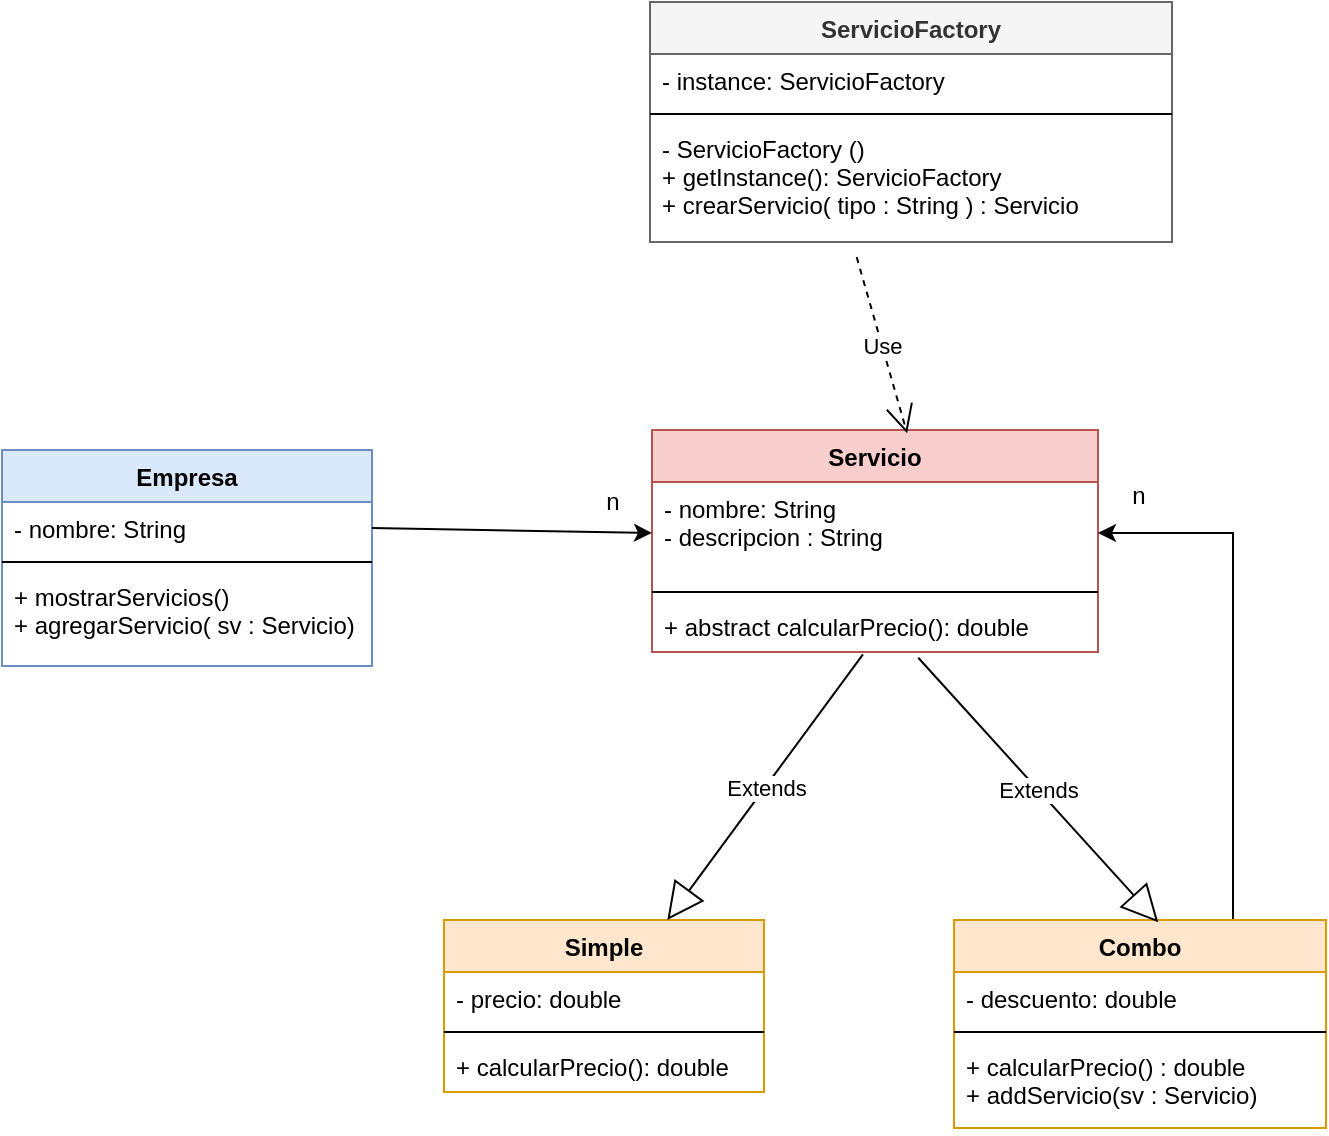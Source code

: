 <mxfile version="15.4.0" type="device"><diagram id="tWKvwZj-RaQS3X95Z_DN" name="Página-1"><mxGraphModel dx="1477" dy="1033" grid="0" gridSize="10" guides="1" tooltips="1" connect="1" arrows="1" fold="1" page="0" pageScale="1" pageWidth="827" pageHeight="1169" math="0" shadow="0"><root><mxCell id="0"/><mxCell id="1" parent="0"/><mxCell id="0Zl73gPqKe6QzX8oHSXO-1" value="Empresa" style="swimlane;fontStyle=1;align=center;verticalAlign=top;childLayout=stackLayout;horizontal=1;startSize=26;horizontalStack=0;resizeParent=1;resizeParentMax=0;resizeLast=0;collapsible=1;marginBottom=0;fillColor=#dae8fc;strokeColor=#6c8ebf;" vertex="1" parent="1"><mxGeometry x="-116" y="80" width="185" height="108" as="geometry"/></mxCell><mxCell id="0Zl73gPqKe6QzX8oHSXO-2" value="- nombre: String" style="text;strokeColor=none;fillColor=none;align=left;verticalAlign=top;spacingLeft=4;spacingRight=4;overflow=hidden;rotatable=0;points=[[0,0.5],[1,0.5]];portConstraint=eastwest;" vertex="1" parent="0Zl73gPqKe6QzX8oHSXO-1"><mxGeometry y="26" width="185" height="26" as="geometry"/></mxCell><mxCell id="0Zl73gPqKe6QzX8oHSXO-3" value="" style="line;strokeWidth=1;fillColor=none;align=left;verticalAlign=middle;spacingTop=-1;spacingLeft=3;spacingRight=3;rotatable=0;labelPosition=right;points=[];portConstraint=eastwest;" vertex="1" parent="0Zl73gPqKe6QzX8oHSXO-1"><mxGeometry y="52" width="185" height="8" as="geometry"/></mxCell><mxCell id="0Zl73gPqKe6QzX8oHSXO-4" value="+ mostrarServicios()&#10;+ agregarServicio( sv : Servicio)" style="text;strokeColor=none;fillColor=none;align=left;verticalAlign=top;spacingLeft=4;spacingRight=4;overflow=hidden;rotatable=0;points=[[0,0.5],[1,0.5]];portConstraint=eastwest;" vertex="1" parent="0Zl73gPqKe6QzX8oHSXO-1"><mxGeometry y="60" width="185" height="48" as="geometry"/></mxCell><mxCell id="0Zl73gPqKe6QzX8oHSXO-5" value="Servicio" style="swimlane;fontStyle=1;align=center;verticalAlign=top;childLayout=stackLayout;horizontal=1;startSize=26;horizontalStack=0;resizeParent=1;resizeParentMax=0;resizeLast=0;collapsible=1;marginBottom=0;fillColor=#f8cecc;strokeColor=#b85450;" vertex="1" parent="1"><mxGeometry x="209" y="70" width="223" height="111" as="geometry"/></mxCell><mxCell id="0Zl73gPqKe6QzX8oHSXO-6" value="- nombre: String&#10;- descripcion : String" style="text;strokeColor=none;fillColor=none;align=left;verticalAlign=top;spacingLeft=4;spacingRight=4;overflow=hidden;rotatable=0;points=[[0,0.5],[1,0.5]];portConstraint=eastwest;" vertex="1" parent="0Zl73gPqKe6QzX8oHSXO-5"><mxGeometry y="26" width="223" height="51" as="geometry"/></mxCell><mxCell id="0Zl73gPqKe6QzX8oHSXO-7" value="" style="line;strokeWidth=1;fillColor=none;align=left;verticalAlign=middle;spacingTop=-1;spacingLeft=3;spacingRight=3;rotatable=0;labelPosition=right;points=[];portConstraint=eastwest;" vertex="1" parent="0Zl73gPqKe6QzX8oHSXO-5"><mxGeometry y="77" width="223" height="8" as="geometry"/></mxCell><mxCell id="0Zl73gPqKe6QzX8oHSXO-8" value="+ abstract calcularPrecio(): double" style="text;strokeColor=none;fillColor=none;align=left;verticalAlign=top;spacingLeft=4;spacingRight=4;overflow=hidden;rotatable=0;points=[[0,0.5],[1,0.5]];portConstraint=eastwest;" vertex="1" parent="0Zl73gPqKe6QzX8oHSXO-5"><mxGeometry y="85" width="223" height="26" as="geometry"/></mxCell><mxCell id="0Zl73gPqKe6QzX8oHSXO-9" value="Simple" style="swimlane;fontStyle=1;align=center;verticalAlign=top;childLayout=stackLayout;horizontal=1;startSize=26;horizontalStack=0;resizeParent=1;resizeParentMax=0;resizeLast=0;collapsible=1;marginBottom=0;fillColor=#ffe6cc;strokeColor=#d79b00;" vertex="1" parent="1"><mxGeometry x="105" y="315" width="160" height="86" as="geometry"/></mxCell><mxCell id="0Zl73gPqKe6QzX8oHSXO-10" value="- precio: double" style="text;strokeColor=none;fillColor=none;align=left;verticalAlign=top;spacingLeft=4;spacingRight=4;overflow=hidden;rotatable=0;points=[[0,0.5],[1,0.5]];portConstraint=eastwest;" vertex="1" parent="0Zl73gPqKe6QzX8oHSXO-9"><mxGeometry y="26" width="160" height="26" as="geometry"/></mxCell><mxCell id="0Zl73gPqKe6QzX8oHSXO-11" value="" style="line;strokeWidth=1;fillColor=none;align=left;verticalAlign=middle;spacingTop=-1;spacingLeft=3;spacingRight=3;rotatable=0;labelPosition=right;points=[];portConstraint=eastwest;" vertex="1" parent="0Zl73gPqKe6QzX8oHSXO-9"><mxGeometry y="52" width="160" height="8" as="geometry"/></mxCell><mxCell id="0Zl73gPqKe6QzX8oHSXO-12" value="+ calcularPrecio(): double" style="text;strokeColor=none;fillColor=none;align=left;verticalAlign=top;spacingLeft=4;spacingRight=4;overflow=hidden;rotatable=0;points=[[0,0.5],[1,0.5]];portConstraint=eastwest;" vertex="1" parent="0Zl73gPqKe6QzX8oHSXO-9"><mxGeometry y="60" width="160" height="26" as="geometry"/></mxCell><mxCell id="0Zl73gPqKe6QzX8oHSXO-25" style="edgeStyle=orthogonalEdgeStyle;rounded=0;orthogonalLoop=1;jettySize=auto;html=1;exitX=0.75;exitY=0;exitDx=0;exitDy=0;entryX=1;entryY=0.5;entryDx=0;entryDy=0;" edge="1" parent="1" source="0Zl73gPqKe6QzX8oHSXO-13" target="0Zl73gPqKe6QzX8oHSXO-6"><mxGeometry relative="1" as="geometry"/></mxCell><mxCell id="0Zl73gPqKe6QzX8oHSXO-13" value="Combo" style="swimlane;fontStyle=1;align=center;verticalAlign=top;childLayout=stackLayout;horizontal=1;startSize=26;horizontalStack=0;resizeParent=1;resizeParentMax=0;resizeLast=0;collapsible=1;marginBottom=0;fillColor=#ffe6cc;strokeColor=#d79b00;" vertex="1" parent="1"><mxGeometry x="360" y="315" width="186" height="104" as="geometry"/></mxCell><mxCell id="0Zl73gPqKe6QzX8oHSXO-14" value="- descuento: double" style="text;strokeColor=none;fillColor=none;align=left;verticalAlign=top;spacingLeft=4;spacingRight=4;overflow=hidden;rotatable=0;points=[[0,0.5],[1,0.5]];portConstraint=eastwest;" vertex="1" parent="0Zl73gPqKe6QzX8oHSXO-13"><mxGeometry y="26" width="186" height="26" as="geometry"/></mxCell><mxCell id="0Zl73gPqKe6QzX8oHSXO-15" value="" style="line;strokeWidth=1;fillColor=none;align=left;verticalAlign=middle;spacingTop=-1;spacingLeft=3;spacingRight=3;rotatable=0;labelPosition=right;points=[];portConstraint=eastwest;" vertex="1" parent="0Zl73gPqKe6QzX8oHSXO-13"><mxGeometry y="52" width="186" height="8" as="geometry"/></mxCell><mxCell id="0Zl73gPqKe6QzX8oHSXO-16" value="+ calcularPrecio() : double&#10;+ addServicio(sv : Servicio)" style="text;strokeColor=none;fillColor=none;align=left;verticalAlign=top;spacingLeft=4;spacingRight=4;overflow=hidden;rotatable=0;points=[[0,0.5],[1,0.5]];portConstraint=eastwest;" vertex="1" parent="0Zl73gPqKe6QzX8oHSXO-13"><mxGeometry y="60" width="186" height="44" as="geometry"/></mxCell><mxCell id="0Zl73gPqKe6QzX8oHSXO-17" value="ServicioFactory" style="swimlane;fontStyle=1;align=center;verticalAlign=top;childLayout=stackLayout;horizontal=1;startSize=26;horizontalStack=0;resizeParent=1;resizeParentMax=0;resizeLast=0;collapsible=1;marginBottom=0;fillColor=#f5f5f5;strokeColor=#666666;fontColor=#333333;" vertex="1" parent="1"><mxGeometry x="208" y="-144" width="261" height="120" as="geometry"/></mxCell><mxCell id="0Zl73gPqKe6QzX8oHSXO-18" value="- instance: ServicioFactory" style="text;strokeColor=none;fillColor=none;align=left;verticalAlign=top;spacingLeft=4;spacingRight=4;overflow=hidden;rotatable=0;points=[[0,0.5],[1,0.5]];portConstraint=eastwest;" vertex="1" parent="0Zl73gPqKe6QzX8oHSXO-17"><mxGeometry y="26" width="261" height="26" as="geometry"/></mxCell><mxCell id="0Zl73gPqKe6QzX8oHSXO-19" value="" style="line;strokeWidth=1;fillColor=none;align=left;verticalAlign=middle;spacingTop=-1;spacingLeft=3;spacingRight=3;rotatable=0;labelPosition=right;points=[];portConstraint=eastwest;" vertex="1" parent="0Zl73gPqKe6QzX8oHSXO-17"><mxGeometry y="52" width="261" height="8" as="geometry"/></mxCell><mxCell id="0Zl73gPqKe6QzX8oHSXO-20" value="- ServicioFactory ()&#10;+ getInstance(): ServicioFactory&#10;+ crearServicio( tipo : String ) : Servicio" style="text;strokeColor=none;fillColor=none;align=left;verticalAlign=top;spacingLeft=4;spacingRight=4;overflow=hidden;rotatable=0;points=[[0,0.5],[1,0.5]];portConstraint=eastwest;" vertex="1" parent="0Zl73gPqKe6QzX8oHSXO-17"><mxGeometry y="60" width="261" height="60" as="geometry"/></mxCell><mxCell id="0Zl73gPqKe6QzX8oHSXO-21" value="Use" style="endArrow=open;endSize=12;dashed=1;html=1;rounded=0;exitX=0.396;exitY=1.126;exitDx=0;exitDy=0;exitPerimeter=0;entryX=0.572;entryY=0.015;entryDx=0;entryDy=0;entryPerimeter=0;" edge="1" parent="1" source="0Zl73gPqKe6QzX8oHSXO-20" target="0Zl73gPqKe6QzX8oHSXO-5"><mxGeometry width="160" relative="1" as="geometry"><mxPoint x="211" y="125" as="sourcePoint"/><mxPoint x="371" y="125" as="targetPoint"/></mxGeometry></mxCell><mxCell id="0Zl73gPqKe6QzX8oHSXO-22" value="Extends" style="endArrow=block;endSize=16;endFill=0;html=1;rounded=0;exitX=0.473;exitY=1.047;exitDx=0;exitDy=0;exitPerimeter=0;" edge="1" parent="1" source="0Zl73gPqKe6QzX8oHSXO-8" target="0Zl73gPqKe6QzX8oHSXO-9"><mxGeometry width="160" relative="1" as="geometry"><mxPoint x="211" y="125" as="sourcePoint"/><mxPoint x="371" y="125" as="targetPoint"/></mxGeometry></mxCell><mxCell id="0Zl73gPqKe6QzX8oHSXO-23" value="Extends" style="endArrow=block;endSize=16;endFill=0;html=1;rounded=0;exitX=0.597;exitY=1.111;exitDx=0;exitDy=0;exitPerimeter=0;entryX=0.549;entryY=0.011;entryDx=0;entryDy=0;entryPerimeter=0;" edge="1" parent="1" source="0Zl73gPqKe6QzX8oHSXO-8" target="0Zl73gPqKe6QzX8oHSXO-13"><mxGeometry width="160" relative="1" as="geometry"><mxPoint x="319.68" y="167.222" as="sourcePoint"/><mxPoint x="221.702" y="325" as="targetPoint"/></mxGeometry></mxCell><mxCell id="0Zl73gPqKe6QzX8oHSXO-24" style="rounded=0;orthogonalLoop=1;jettySize=auto;html=1;exitX=1;exitY=0.5;exitDx=0;exitDy=0;entryX=0;entryY=0.5;entryDx=0;entryDy=0;" edge="1" parent="1" source="0Zl73gPqKe6QzX8oHSXO-2" target="0Zl73gPqKe6QzX8oHSXO-6"><mxGeometry relative="1" as="geometry"/></mxCell><mxCell id="0Zl73gPqKe6QzX8oHSXO-26" value="n" style="text;html=1;align=center;verticalAlign=middle;resizable=0;points=[];autosize=1;strokeColor=none;fillColor=none;" vertex="1" parent="1"><mxGeometry x="180" y="97" width="17" height="17" as="geometry"/></mxCell><mxCell id="0Zl73gPqKe6QzX8oHSXO-27" value="n" style="text;html=1;align=center;verticalAlign=middle;resizable=0;points=[];autosize=1;strokeColor=none;fillColor=none;" vertex="1" parent="1"><mxGeometry x="443" y="94" width="17" height="17" as="geometry"/></mxCell></root></mxGraphModel></diagram></mxfile>